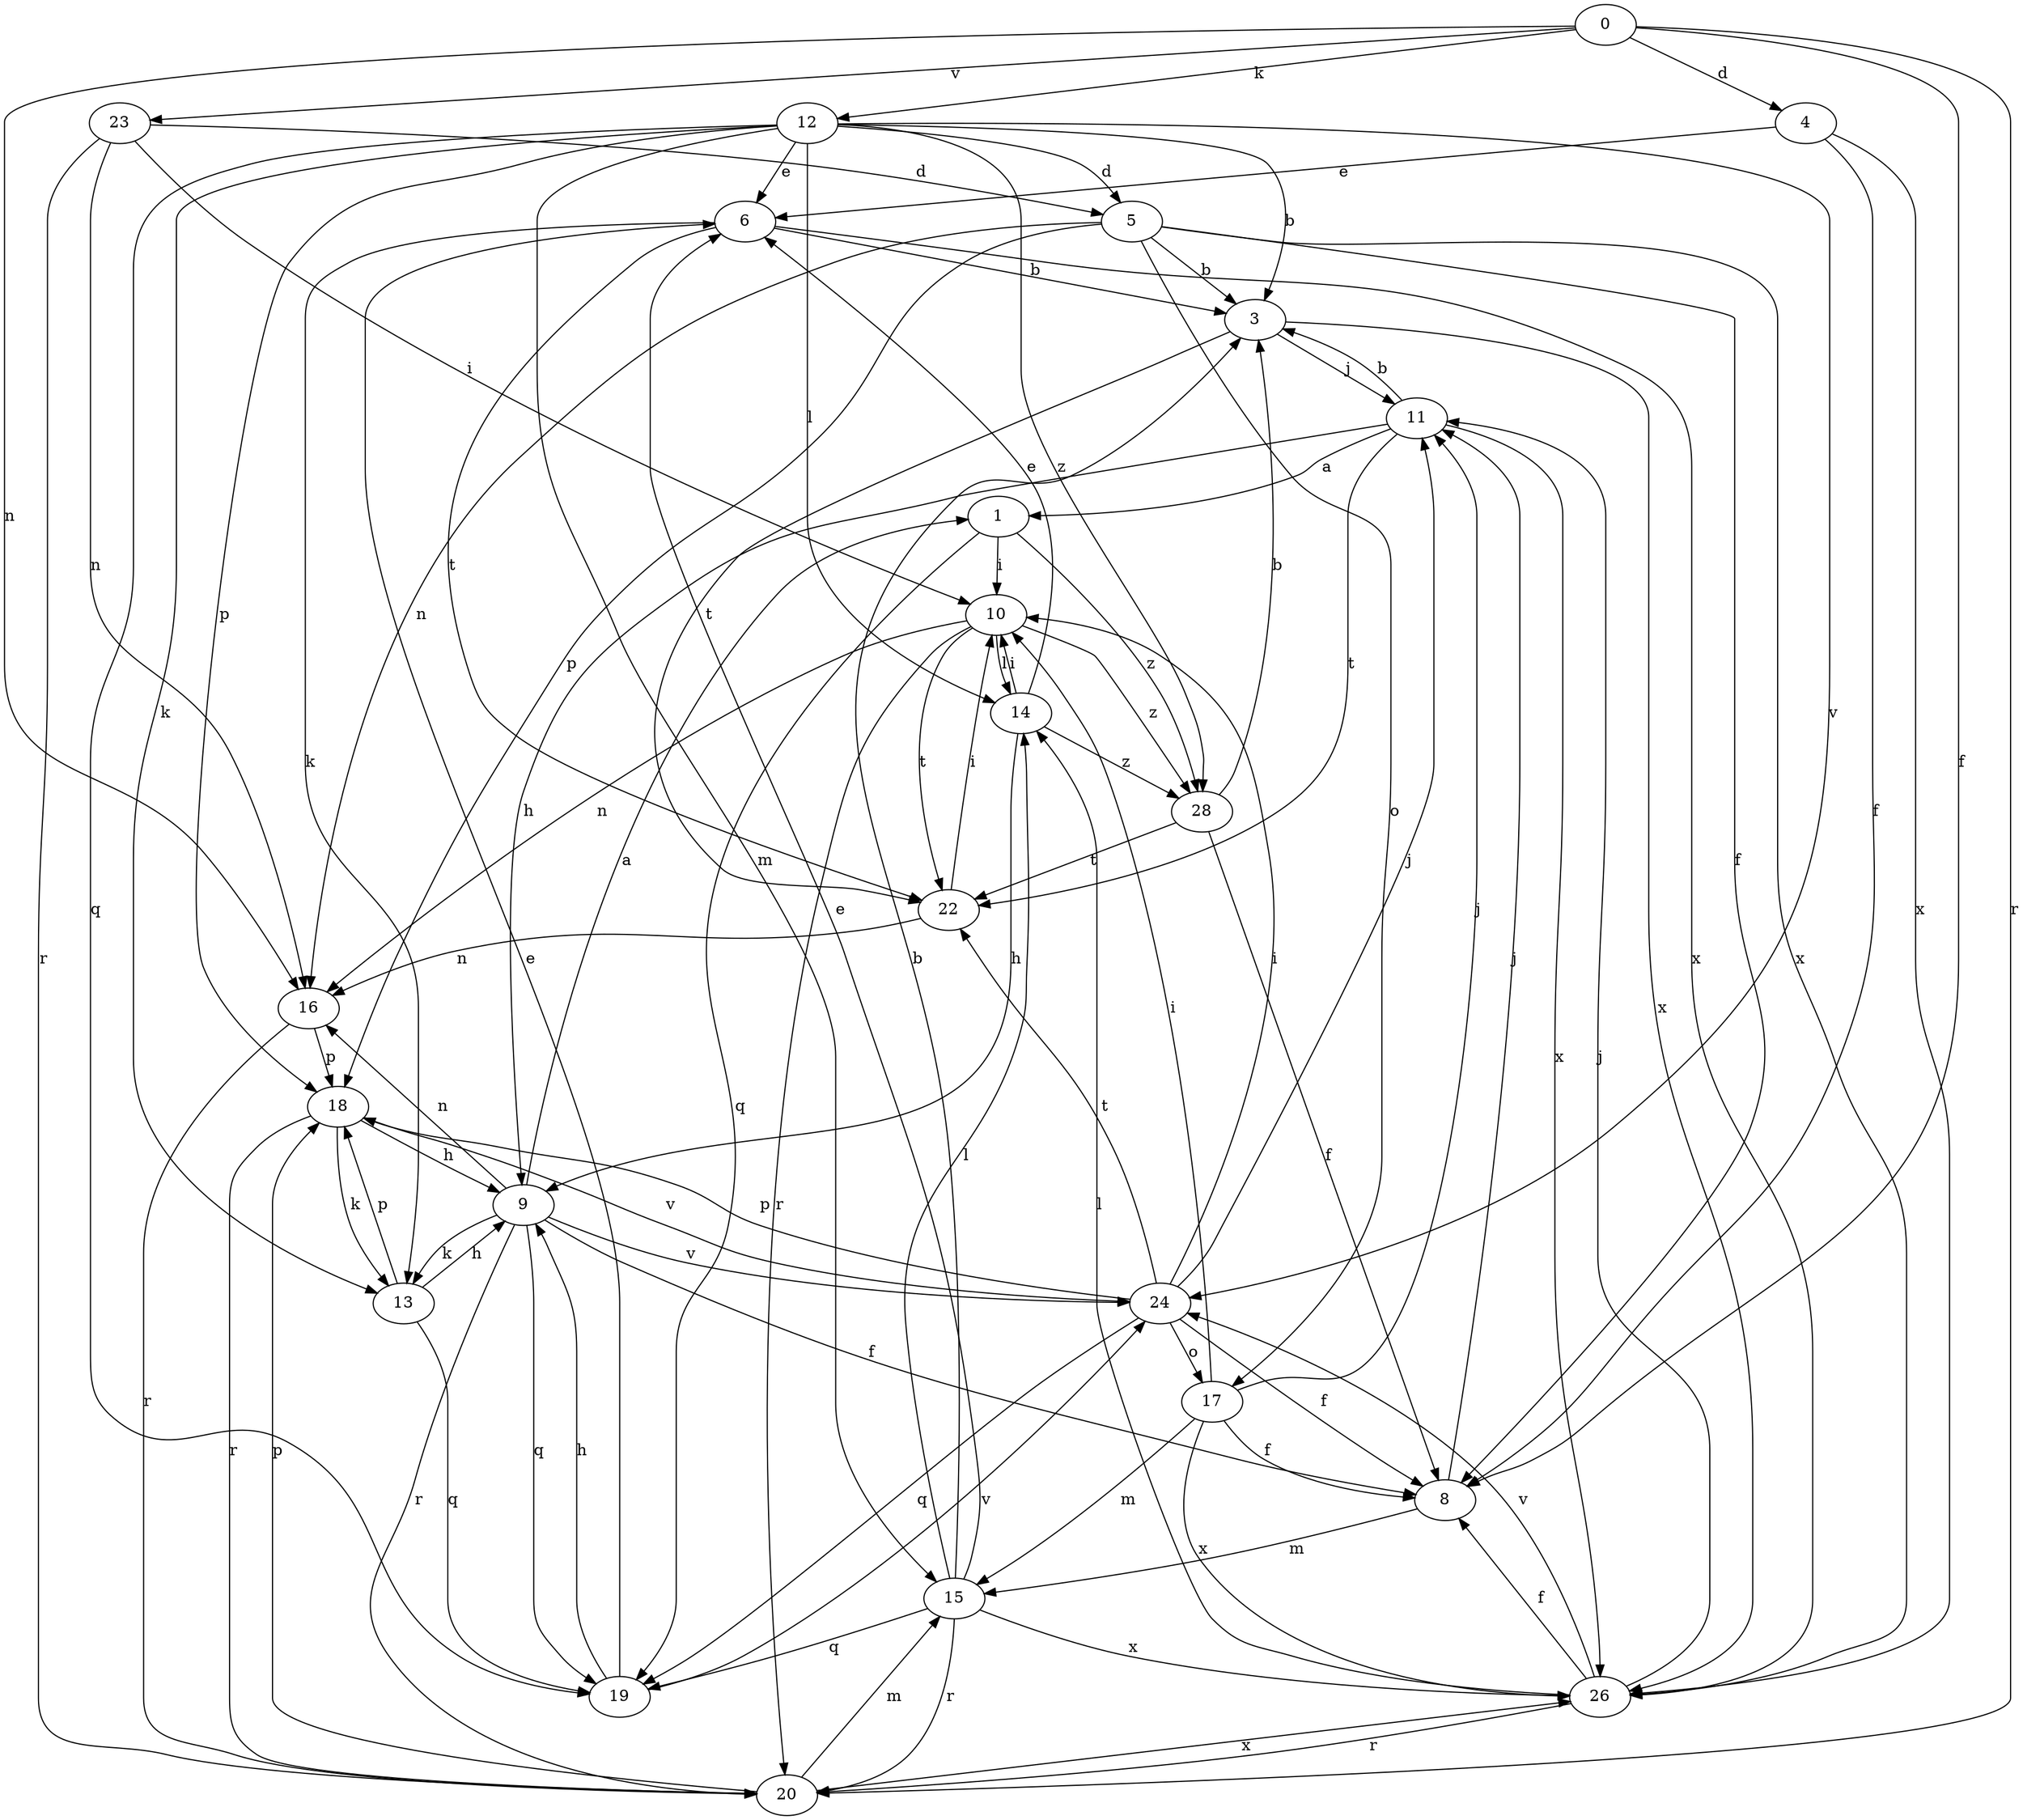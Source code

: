 strict digraph  {
0;
1;
3;
4;
5;
6;
8;
9;
10;
11;
12;
13;
14;
15;
16;
17;
18;
19;
20;
22;
23;
24;
26;
28;
0 -> 4  [label=d];
0 -> 8  [label=f];
0 -> 12  [label=k];
0 -> 16  [label=n];
0 -> 20  [label=r];
0 -> 23  [label=v];
1 -> 10  [label=i];
1 -> 19  [label=q];
1 -> 28  [label=z];
3 -> 11  [label=j];
3 -> 22  [label=t];
3 -> 26  [label=x];
4 -> 6  [label=e];
4 -> 8  [label=f];
4 -> 26  [label=x];
5 -> 3  [label=b];
5 -> 8  [label=f];
5 -> 16  [label=n];
5 -> 17  [label=o];
5 -> 18  [label=p];
5 -> 26  [label=x];
6 -> 3  [label=b];
6 -> 13  [label=k];
6 -> 22  [label=t];
6 -> 26  [label=x];
8 -> 11  [label=j];
8 -> 15  [label=m];
9 -> 1  [label=a];
9 -> 8  [label=f];
9 -> 13  [label=k];
9 -> 16  [label=n];
9 -> 19  [label=q];
9 -> 20  [label=r];
9 -> 24  [label=v];
10 -> 14  [label=l];
10 -> 16  [label=n];
10 -> 20  [label=r];
10 -> 22  [label=t];
10 -> 28  [label=z];
11 -> 1  [label=a];
11 -> 3  [label=b];
11 -> 9  [label=h];
11 -> 22  [label=t];
11 -> 26  [label=x];
12 -> 3  [label=b];
12 -> 5  [label=d];
12 -> 6  [label=e];
12 -> 13  [label=k];
12 -> 14  [label=l];
12 -> 15  [label=m];
12 -> 18  [label=p];
12 -> 19  [label=q];
12 -> 24  [label=v];
12 -> 28  [label=z];
13 -> 9  [label=h];
13 -> 18  [label=p];
13 -> 19  [label=q];
14 -> 6  [label=e];
14 -> 9  [label=h];
14 -> 10  [label=i];
14 -> 28  [label=z];
15 -> 3  [label=b];
15 -> 6  [label=e];
15 -> 14  [label=l];
15 -> 19  [label=q];
15 -> 20  [label=r];
15 -> 26  [label=x];
16 -> 18  [label=p];
16 -> 20  [label=r];
17 -> 8  [label=f];
17 -> 10  [label=i];
17 -> 11  [label=j];
17 -> 15  [label=m];
17 -> 26  [label=x];
18 -> 9  [label=h];
18 -> 13  [label=k];
18 -> 20  [label=r];
18 -> 24  [label=v];
19 -> 6  [label=e];
19 -> 9  [label=h];
19 -> 24  [label=v];
20 -> 15  [label=m];
20 -> 18  [label=p];
20 -> 26  [label=x];
22 -> 10  [label=i];
22 -> 16  [label=n];
23 -> 5  [label=d];
23 -> 10  [label=i];
23 -> 16  [label=n];
23 -> 20  [label=r];
24 -> 8  [label=f];
24 -> 10  [label=i];
24 -> 11  [label=j];
24 -> 17  [label=o];
24 -> 18  [label=p];
24 -> 19  [label=q];
24 -> 22  [label=t];
26 -> 8  [label=f];
26 -> 11  [label=j];
26 -> 14  [label=l];
26 -> 20  [label=r];
26 -> 24  [label=v];
28 -> 3  [label=b];
28 -> 8  [label=f];
28 -> 22  [label=t];
}
